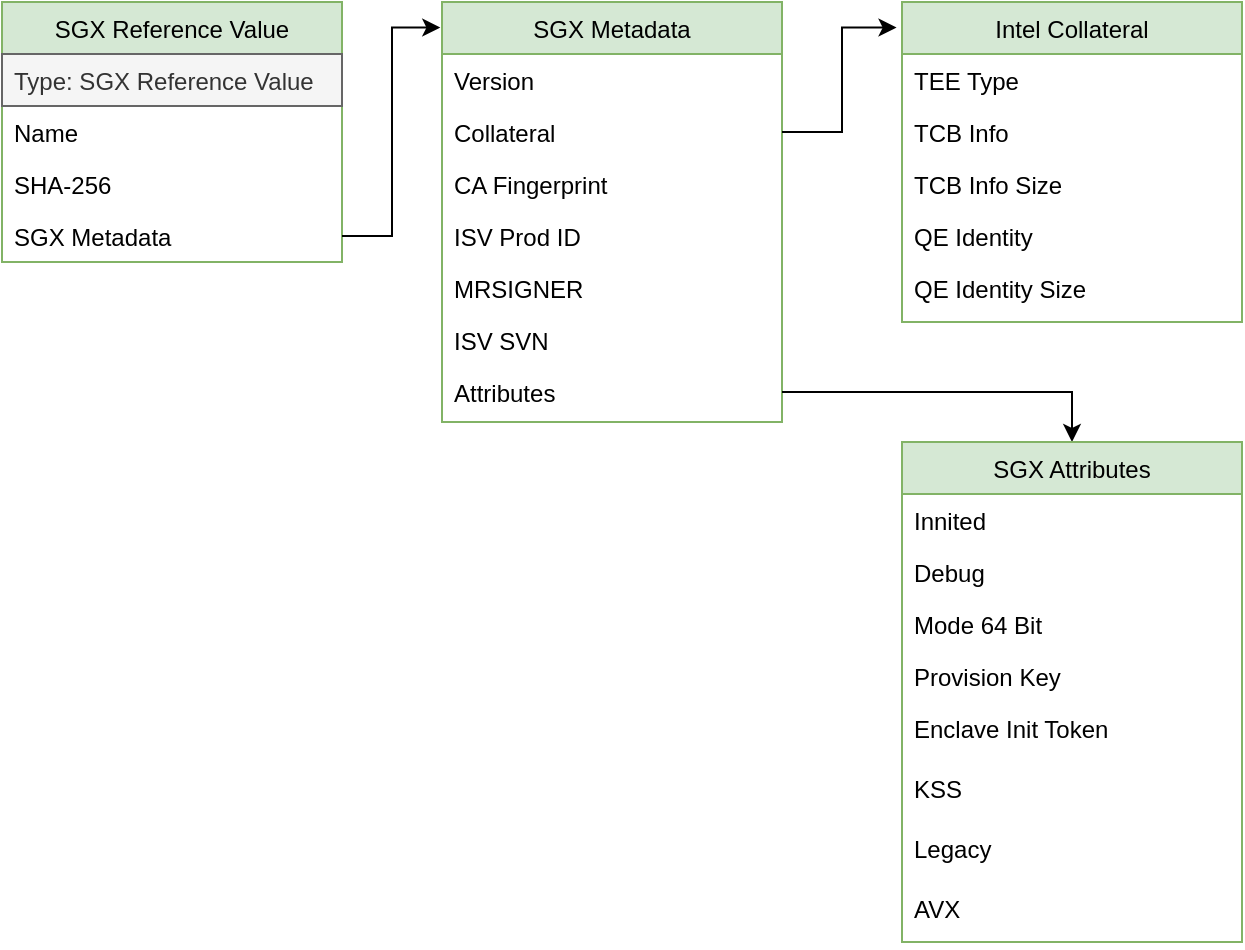 <mxfile version="24.0.4" type="device">
  <diagram name="Seite-1" id="1d9dYSVZ_OS1CKkpQlqJ">
    <mxGraphModel dx="-115" dy="2585" grid="1" gridSize="10" guides="1" tooltips="1" connect="1" arrows="1" fold="1" page="1" pageScale="1" pageWidth="1200" pageHeight="1920" math="0" shadow="0">
      <root>
        <mxCell id="0" />
        <mxCell id="1" parent="0" />
        <mxCell id="8OMC2voEfrNSIKvH05ju-1" value="SGX Reference Value" style="swimlane;fontStyle=0;childLayout=stackLayout;horizontal=1;startSize=26;horizontalStack=0;resizeParent=1;resizeParentMax=0;resizeLast=0;collapsible=1;marginBottom=0;fillColor=#d5e8d4;strokeColor=#82b366;" vertex="1" parent="1">
          <mxGeometry x="1510" y="-690" width="170" height="130" as="geometry">
            <mxRectangle x="680" y="455" width="50" height="26" as="alternateBounds" />
          </mxGeometry>
        </mxCell>
        <mxCell id="8OMC2voEfrNSIKvH05ju-2" value="Type: SGX Reference Value" style="text;strokeColor=#666666;fillColor=#f5f5f5;align=left;verticalAlign=top;spacingLeft=4;spacingRight=4;overflow=hidden;rotatable=0;points=[[0,0.5],[1,0.5]];portConstraint=eastwest;fontColor=#333333;" vertex="1" parent="8OMC2voEfrNSIKvH05ju-1">
          <mxGeometry y="26" width="170" height="26" as="geometry" />
        </mxCell>
        <mxCell id="8OMC2voEfrNSIKvH05ju-3" value="Name" style="text;strokeColor=none;fillColor=none;align=left;verticalAlign=top;spacingLeft=4;spacingRight=4;overflow=hidden;rotatable=0;points=[[0,0.5],[1,0.5]];portConstraint=eastwest;" vertex="1" parent="8OMC2voEfrNSIKvH05ju-1">
          <mxGeometry y="52" width="170" height="26" as="geometry" />
        </mxCell>
        <mxCell id="8OMC2voEfrNSIKvH05ju-4" value="SHA-256" style="text;strokeColor=none;fillColor=none;align=left;verticalAlign=top;spacingLeft=4;spacingRight=4;overflow=hidden;rotatable=0;points=[[0,0.5],[1,0.5]];portConstraint=eastwest;" vertex="1" parent="8OMC2voEfrNSIKvH05ju-1">
          <mxGeometry y="78" width="170" height="26" as="geometry" />
        </mxCell>
        <mxCell id="8OMC2voEfrNSIKvH05ju-5" value="SGX Metadata" style="text;strokeColor=none;fillColor=none;align=left;verticalAlign=top;spacingLeft=4;spacingRight=4;overflow=hidden;rotatable=0;points=[[0,0.5],[1,0.5]];portConstraint=eastwest;" vertex="1" parent="8OMC2voEfrNSIKvH05ju-1">
          <mxGeometry y="104" width="170" height="26" as="geometry" />
        </mxCell>
        <mxCell id="8OMC2voEfrNSIKvH05ju-7" value="SGX Metadata" style="swimlane;fontStyle=0;childLayout=stackLayout;horizontal=1;startSize=26;horizontalStack=0;resizeParent=1;resizeParentMax=0;resizeLast=0;collapsible=1;marginBottom=0;fillColor=#d5e8d4;strokeColor=#82b366;" vertex="1" parent="1">
          <mxGeometry x="1730" y="-690" width="170" height="210" as="geometry">
            <mxRectangle x="680" y="455" width="50" height="26" as="alternateBounds" />
          </mxGeometry>
        </mxCell>
        <mxCell id="8OMC2voEfrNSIKvH05ju-9" value="Version" style="text;strokeColor=none;fillColor=none;align=left;verticalAlign=top;spacingLeft=4;spacingRight=4;overflow=hidden;rotatable=0;points=[[0,0.5],[1,0.5]];portConstraint=eastwest;" vertex="1" parent="8OMC2voEfrNSIKvH05ju-7">
          <mxGeometry y="26" width="170" height="26" as="geometry" />
        </mxCell>
        <mxCell id="8OMC2voEfrNSIKvH05ju-10" value="Collateral" style="text;strokeColor=none;fillColor=none;align=left;verticalAlign=top;spacingLeft=4;spacingRight=4;overflow=hidden;rotatable=0;points=[[0,0.5],[1,0.5]];portConstraint=eastwest;" vertex="1" parent="8OMC2voEfrNSIKvH05ju-7">
          <mxGeometry y="52" width="170" height="26" as="geometry" />
        </mxCell>
        <mxCell id="8OMC2voEfrNSIKvH05ju-11" value="CA Fingerprint" style="text;strokeColor=none;fillColor=none;align=left;verticalAlign=top;spacingLeft=4;spacingRight=4;overflow=hidden;rotatable=0;points=[[0,0.5],[1,0.5]];portConstraint=eastwest;" vertex="1" parent="8OMC2voEfrNSIKvH05ju-7">
          <mxGeometry y="78" width="170" height="132" as="geometry" />
        </mxCell>
        <mxCell id="8OMC2voEfrNSIKvH05ju-12" value="ISV Prod ID" style="text;strokeColor=none;fillColor=none;align=left;verticalAlign=top;spacingLeft=4;spacingRight=4;overflow=hidden;rotatable=0;points=[[0,0.5],[1,0.5]];portConstraint=eastwest;" vertex="1" parent="1">
          <mxGeometry x="1730" y="-586" width="170" height="26" as="geometry" />
        </mxCell>
        <mxCell id="8OMC2voEfrNSIKvH05ju-13" value="MRSIGNER" style="text;strokeColor=none;fillColor=none;align=left;verticalAlign=top;spacingLeft=4;spacingRight=4;overflow=hidden;rotatable=0;points=[[0,0.5],[1,0.5]];portConstraint=eastwest;" vertex="1" parent="1">
          <mxGeometry x="1730" y="-560" width="170" height="30" as="geometry" />
        </mxCell>
        <mxCell id="8OMC2voEfrNSIKvH05ju-17" value="ISV SVN" style="text;strokeColor=none;fillColor=none;align=left;verticalAlign=top;spacingLeft=4;spacingRight=4;overflow=hidden;rotatable=0;points=[[0,0.5],[1,0.5]];portConstraint=eastwest;" vertex="1" parent="1">
          <mxGeometry x="1730" y="-534" width="170" height="26" as="geometry" />
        </mxCell>
        <mxCell id="8OMC2voEfrNSIKvH05ju-38" style="edgeStyle=orthogonalEdgeStyle;rounded=0;orthogonalLoop=1;jettySize=auto;html=1;entryX=0.5;entryY=0;entryDx=0;entryDy=0;" edge="1" parent="1" source="8OMC2voEfrNSIKvH05ju-19" target="8OMC2voEfrNSIKvH05ju-28">
          <mxGeometry relative="1" as="geometry" />
        </mxCell>
        <mxCell id="8OMC2voEfrNSIKvH05ju-19" value="Attributes" style="text;strokeColor=none;fillColor=none;align=left;verticalAlign=top;spacingLeft=4;spacingRight=4;overflow=hidden;rotatable=0;points=[[0,0.5],[1,0.5]];portConstraint=eastwest;" vertex="1" parent="1">
          <mxGeometry x="1730" y="-508" width="170" height="26" as="geometry" />
        </mxCell>
        <mxCell id="8OMC2voEfrNSIKvH05ju-20" value="Intel Collateral" style="swimlane;fontStyle=0;childLayout=stackLayout;horizontal=1;startSize=26;horizontalStack=0;resizeParent=1;resizeParentMax=0;resizeLast=0;collapsible=1;marginBottom=0;fillColor=#d5e8d4;strokeColor=#82b366;" vertex="1" parent="1">
          <mxGeometry x="1960" y="-690" width="170" height="160" as="geometry">
            <mxRectangle x="680" y="455" width="50" height="26" as="alternateBounds" />
          </mxGeometry>
        </mxCell>
        <mxCell id="8OMC2voEfrNSIKvH05ju-21" value="TEE Type" style="text;strokeColor=none;fillColor=none;align=left;verticalAlign=top;spacingLeft=4;spacingRight=4;overflow=hidden;rotatable=0;points=[[0,0.5],[1,0.5]];portConstraint=eastwest;" vertex="1" parent="8OMC2voEfrNSIKvH05ju-20">
          <mxGeometry y="26" width="170" height="26" as="geometry" />
        </mxCell>
        <mxCell id="8OMC2voEfrNSIKvH05ju-22" value="TCB Info" style="text;strokeColor=none;fillColor=none;align=left;verticalAlign=top;spacingLeft=4;spacingRight=4;overflow=hidden;rotatable=0;points=[[0,0.5],[1,0.5]];portConstraint=eastwest;" vertex="1" parent="8OMC2voEfrNSIKvH05ju-20">
          <mxGeometry y="52" width="170" height="26" as="geometry" />
        </mxCell>
        <mxCell id="8OMC2voEfrNSIKvH05ju-26" value="TCB Info Size" style="text;strokeColor=none;fillColor=none;align=left;verticalAlign=top;spacingLeft=4;spacingRight=4;overflow=hidden;rotatable=0;points=[[0,0.5],[1,0.5]];portConstraint=eastwest;" vertex="1" parent="8OMC2voEfrNSIKvH05ju-20">
          <mxGeometry y="78" width="170" height="26" as="geometry" />
        </mxCell>
        <mxCell id="8OMC2voEfrNSIKvH05ju-27" value="QE Identity" style="text;strokeColor=none;fillColor=none;align=left;verticalAlign=top;spacingLeft=4;spacingRight=4;overflow=hidden;rotatable=0;points=[[0,0.5],[1,0.5]];portConstraint=eastwest;" vertex="1" parent="8OMC2voEfrNSIKvH05ju-20">
          <mxGeometry y="104" width="170" height="26" as="geometry" />
        </mxCell>
        <mxCell id="8OMC2voEfrNSIKvH05ju-23" value="QE Identity Size" style="text;strokeColor=none;fillColor=none;align=left;verticalAlign=top;spacingLeft=4;spacingRight=4;overflow=hidden;rotatable=0;points=[[0,0.5],[1,0.5]];portConstraint=eastwest;" vertex="1" parent="8OMC2voEfrNSIKvH05ju-20">
          <mxGeometry y="130" width="170" height="30" as="geometry" />
        </mxCell>
        <mxCell id="8OMC2voEfrNSIKvH05ju-28" value="SGX Attributes" style="swimlane;fontStyle=0;childLayout=stackLayout;horizontal=1;startSize=26;horizontalStack=0;resizeParent=1;resizeParentMax=0;resizeLast=0;collapsible=1;marginBottom=0;fillColor=#d5e8d4;strokeColor=#82b366;" vertex="1" parent="1">
          <mxGeometry x="1960" y="-470" width="170" height="250" as="geometry">
            <mxRectangle x="680" y="455" width="50" height="26" as="alternateBounds" />
          </mxGeometry>
        </mxCell>
        <mxCell id="8OMC2voEfrNSIKvH05ju-29" value="Innited" style="text;strokeColor=none;fillColor=none;align=left;verticalAlign=top;spacingLeft=4;spacingRight=4;overflow=hidden;rotatable=0;points=[[0,0.5],[1,0.5]];portConstraint=eastwest;" vertex="1" parent="8OMC2voEfrNSIKvH05ju-28">
          <mxGeometry y="26" width="170" height="26" as="geometry" />
        </mxCell>
        <mxCell id="8OMC2voEfrNSIKvH05ju-30" value="Debug" style="text;strokeColor=none;fillColor=none;align=left;verticalAlign=top;spacingLeft=4;spacingRight=4;overflow=hidden;rotatable=0;points=[[0,0.5],[1,0.5]];portConstraint=eastwest;" vertex="1" parent="8OMC2voEfrNSIKvH05ju-28">
          <mxGeometry y="52" width="170" height="26" as="geometry" />
        </mxCell>
        <mxCell id="8OMC2voEfrNSIKvH05ju-31" value="Mode 64 Bit" style="text;strokeColor=none;fillColor=none;align=left;verticalAlign=top;spacingLeft=4;spacingRight=4;overflow=hidden;rotatable=0;points=[[0,0.5],[1,0.5]];portConstraint=eastwest;" vertex="1" parent="8OMC2voEfrNSIKvH05ju-28">
          <mxGeometry y="78" width="170" height="26" as="geometry" />
        </mxCell>
        <mxCell id="8OMC2voEfrNSIKvH05ju-32" value="Provision Key" style="text;strokeColor=none;fillColor=none;align=left;verticalAlign=top;spacingLeft=4;spacingRight=4;overflow=hidden;rotatable=0;points=[[0,0.5],[1,0.5]];portConstraint=eastwest;" vertex="1" parent="8OMC2voEfrNSIKvH05ju-28">
          <mxGeometry y="104" width="170" height="26" as="geometry" />
        </mxCell>
        <mxCell id="8OMC2voEfrNSIKvH05ju-33" value="Enclave Init Token" style="text;strokeColor=none;fillColor=none;align=left;verticalAlign=top;spacingLeft=4;spacingRight=4;overflow=hidden;rotatable=0;points=[[0,0.5],[1,0.5]];portConstraint=eastwest;" vertex="1" parent="8OMC2voEfrNSIKvH05ju-28">
          <mxGeometry y="130" width="170" height="30" as="geometry" />
        </mxCell>
        <mxCell id="8OMC2voEfrNSIKvH05ju-35" value="KSS" style="text;strokeColor=none;fillColor=none;align=left;verticalAlign=top;spacingLeft=4;spacingRight=4;overflow=hidden;rotatable=0;points=[[0,0.5],[1,0.5]];portConstraint=eastwest;" vertex="1" parent="8OMC2voEfrNSIKvH05ju-28">
          <mxGeometry y="160" width="170" height="30" as="geometry" />
        </mxCell>
        <mxCell id="8OMC2voEfrNSIKvH05ju-36" value="Legacy" style="text;strokeColor=none;fillColor=none;align=left;verticalAlign=top;spacingLeft=4;spacingRight=4;overflow=hidden;rotatable=0;points=[[0,0.5],[1,0.5]];portConstraint=eastwest;" vertex="1" parent="8OMC2voEfrNSIKvH05ju-28">
          <mxGeometry y="190" width="170" height="30" as="geometry" />
        </mxCell>
        <mxCell id="8OMC2voEfrNSIKvH05ju-34" value="AVX" style="text;strokeColor=none;fillColor=none;align=left;verticalAlign=top;spacingLeft=4;spacingRight=4;overflow=hidden;rotatable=0;points=[[0,0.5],[1,0.5]];portConstraint=eastwest;" vertex="1" parent="8OMC2voEfrNSIKvH05ju-28">
          <mxGeometry y="220" width="170" height="30" as="geometry" />
        </mxCell>
        <mxCell id="8OMC2voEfrNSIKvH05ju-40" style="edgeStyle=orthogonalEdgeStyle;rounded=0;orthogonalLoop=1;jettySize=auto;html=1;exitX=1;exitY=0.5;exitDx=0;exitDy=0;entryX=-0.005;entryY=0.061;entryDx=0;entryDy=0;entryPerimeter=0;" edge="1" parent="1" source="8OMC2voEfrNSIKvH05ju-5" target="8OMC2voEfrNSIKvH05ju-7">
          <mxGeometry relative="1" as="geometry" />
        </mxCell>
        <mxCell id="8OMC2voEfrNSIKvH05ju-41" style="edgeStyle=orthogonalEdgeStyle;rounded=0;orthogonalLoop=1;jettySize=auto;html=1;exitX=1;exitY=0.5;exitDx=0;exitDy=0;entryX=-0.016;entryY=0.08;entryDx=0;entryDy=0;entryPerimeter=0;" edge="1" parent="1" source="8OMC2voEfrNSIKvH05ju-10" target="8OMC2voEfrNSIKvH05ju-20">
          <mxGeometry relative="1" as="geometry" />
        </mxCell>
      </root>
    </mxGraphModel>
  </diagram>
</mxfile>
